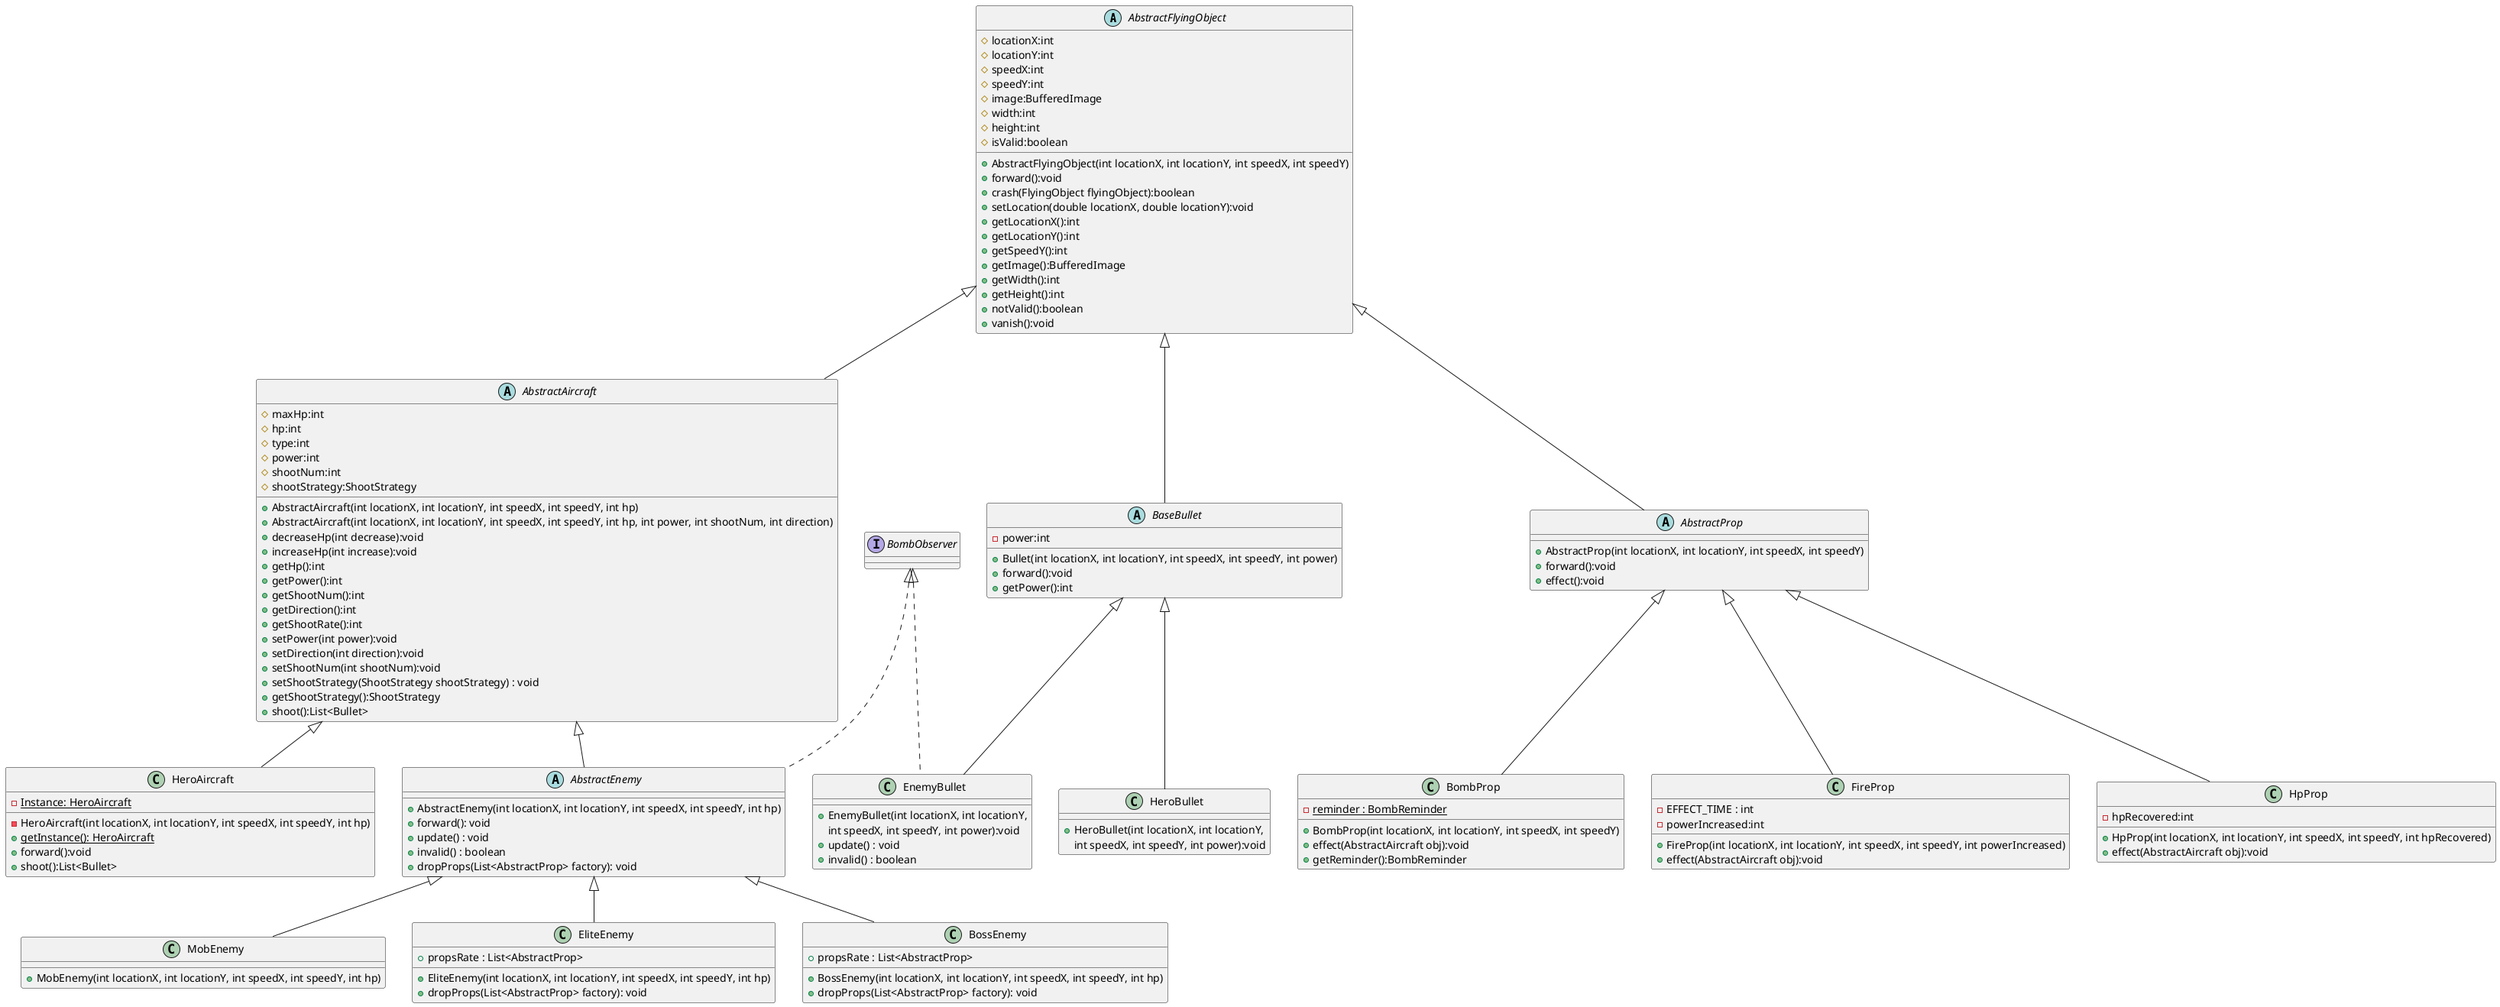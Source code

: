 @startuml
'https://plantuml.com/class-diagram

abstract class AbstractFlyingObject
{
    # locationX:int
    # locationY:int
    # speedX:int
    # speedY:int
    # image:BufferedImage
    # width:int
    # height:int
    # isValid:boolean

    + AbstractFlyingObject(int locationX, int locationY, int speedX, int speedY)
    + forward():void
    + crash(FlyingObject flyingObject):boolean
    + setLocation(double locationX, double locationY):void
    + getLocationX():int
    + getLocationY():int
    + getSpeedY():int
    + getImage():BufferedImage
    + getWidth():int
    + getHeight():int
    + notValid():boolean
    + vanish():void
}
abstract class AbstractAircraft
{
	# maxHp:int
    # hp:int
    # type:int
    # power:int
    # shootNum:int
    # shootStrategy:ShootStrategy
    + AbstractAircraft(int locationX, int locationY, int speedX, int speedY, int hp)
    + AbstractAircraft(int locationX, int locationY, int speedX, int speedY, int hp, int power, int shootNum, int direction)
    + decreaseHp(int decrease):void
    + increaseHp(int increase):void
    + getHp():int
    + getPower():int
    + getShootNum():int
    + getDirection():int
    + getShootRate():int
    + setPower(int power):void
    + setDirection(int direction):void
    + setShootNum(int shootNum):void
    + setShootStrategy(ShootStrategy shootStrategy) : void
    + getShootStrategy():ShootStrategy
    + shoot():List<Bullet>
 }

abstract class BaseBullet
{
    - power:int
    + Bullet(int locationX, int locationY, int speedX, int speedY, int power)
    + forward():void
	+ getPower():int
}

abstract class AbstractProp
{
    + AbstractProp(int locationX, int locationY, int speedX, int speedY)
    + forward():void
    + effect():void
}

Interface BombObserver{
}

AbstractFlyingObject <|-- AbstractAircraft
AbstractFlyingObject <|-- BaseBullet
AbstractFlyingObject <|-- AbstractProp

AbstractAircraft <|-- HeroAircraft
AbstractAircraft <|-- AbstractEnemy
AbstractEnemy <|-- MobEnemy
AbstractEnemy <|-- EliteEnemy
AbstractEnemy <|-- BossEnemy

BaseBullet <|-- HeroBullet
BaseBullet <|-- EnemyBullet

BombObserver <|.. EnemyBullet
BombObserver <|.. AbstractEnemy


AbstractProp <|-- BombProp
AbstractProp <|-- FireProp
AbstractProp <|-- HpProp


class HeroAircraft {
    - {static} Instance: HeroAircraft
    - HeroAircraft(int locationX, int locationY, int speedX, int speedY, int hp)
    + {static} getInstance(): HeroAircraft
    + forward():void
    + shoot():List<Bullet>
}
Abstract AbstractEnemy {

    + AbstractEnemy(int locationX, int locationY, int speedX, int speedY, int hp)
    + forward(): void
    + update() : void
    + invalid() : boolean
    + dropProps(List<AbstractProp> factory): void
}


class MobEnemy {
    + MobEnemy(int locationX, int locationY, int speedX, int speedY, int hp)
}

class EliteEnemy {
    + propsRate : List<AbstractProp>
    + EliteEnemy(int locationX, int locationY, int speedX, int speedY, int hp)
    + dropProps(List<AbstractProp> factory): void
}

class BossEnemy {
    + propsRate : List<AbstractProp>
    + BossEnemy(int locationX, int locationY, int speedX, int speedY, int hp)
    + dropProps(List<AbstractProp> factory): void
}

class HeroBullet {
    + HeroBullet(int locationX, int locationY,
     int speedX, int speedY, int power):void
}

class EnemyBullet {
    + EnemyBullet(int locationX, int locationY,
     int speedX, int speedY, int power):void
    + update() : void
    + invalid() : boolean
}

class BombProp{
    - {static} reminder : BombReminder
    + BombProp(int locationX, int locationY, int speedX, int speedY)
    + effect(AbstractAircraft obj):void
    + getReminder():BombReminder
}

class FireProp{
    - EFFECT_TIME : int
    - powerIncreased:int
    + FireProp(int locationX, int locationY, int speedX, int speedY, int powerIncreased)
    + effect(AbstractAircraft obj):void
}

class HpProp{
    - hpRecovered:int
    + HpProp(int locationX, int locationY, int speedX, int speedY, int hpRecovered)
    + effect(AbstractAircraft obj):void
}
@enduml